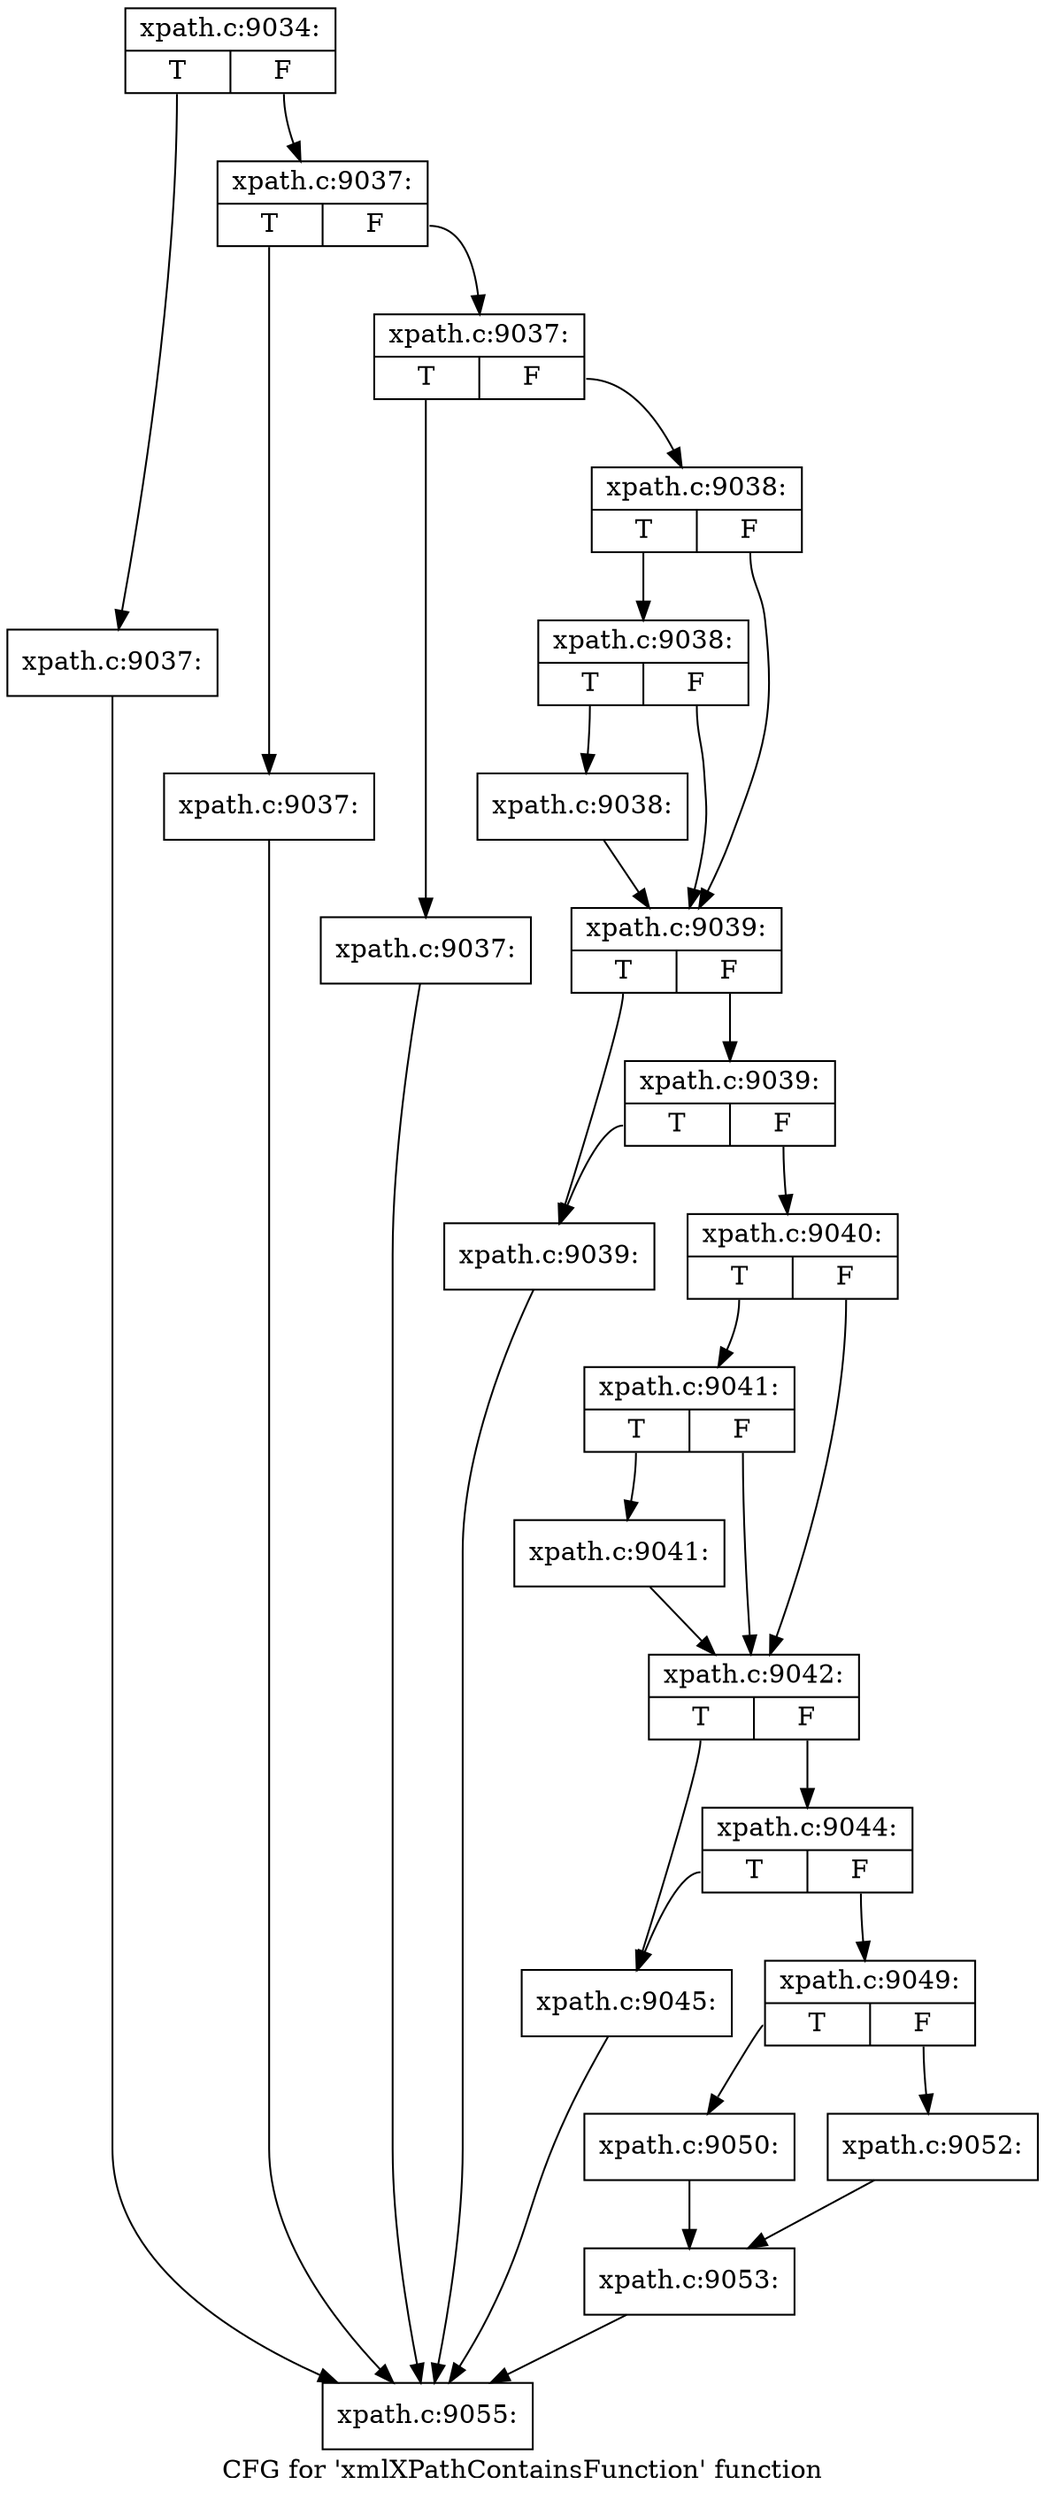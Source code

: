 digraph "CFG for 'xmlXPathContainsFunction' function" {
	label="CFG for 'xmlXPathContainsFunction' function";

	Node0x487abe0 [shape=record,label="{xpath.c:9034:|{<s0>T|<s1>F}}"];
	Node0x487abe0:s0 -> Node0x487ab90;
	Node0x487abe0:s1 -> Node0x4822160;
	Node0x487ab90 [shape=record,label="{xpath.c:9037:}"];
	Node0x487ab90 -> Node0x4879ac0;
	Node0x4822160 [shape=record,label="{xpath.c:9037:|{<s0>T|<s1>F}}"];
	Node0x4822160:s0 -> Node0x4822380;
	Node0x4822160:s1 -> Node0x48223d0;
	Node0x4822380 [shape=record,label="{xpath.c:9037:}"];
	Node0x4822380 -> Node0x4879ac0;
	Node0x48223d0 [shape=record,label="{xpath.c:9037:|{<s0>T|<s1>F}}"];
	Node0x48223d0:s0 -> Node0x4822720;
	Node0x48223d0:s1 -> Node0x4822770;
	Node0x4822720 [shape=record,label="{xpath.c:9037:}"];
	Node0x4822720 -> Node0x4879ac0;
	Node0x4822770 [shape=record,label="{xpath.c:9038:|{<s0>T|<s1>F}}"];
	Node0x4822770:s0 -> Node0x4822ee0;
	Node0x4822770:s1 -> Node0x4822e90;
	Node0x4822ee0 [shape=record,label="{xpath.c:9038:|{<s0>T|<s1>F}}"];
	Node0x4822ee0:s0 -> Node0x4822e40;
	Node0x4822ee0:s1 -> Node0x4822e90;
	Node0x4822e40 [shape=record,label="{xpath.c:9038:}"];
	Node0x4822e40 -> Node0x4822e90;
	Node0x4822e90 [shape=record,label="{xpath.c:9039:|{<s0>T|<s1>F}}"];
	Node0x4822e90:s0 -> Node0x4a752a0;
	Node0x4822e90:s1 -> Node0x4a75340;
	Node0x4a75340 [shape=record,label="{xpath.c:9039:|{<s0>T|<s1>F}}"];
	Node0x4a75340:s0 -> Node0x4a752a0;
	Node0x4a75340:s1 -> Node0x4a752f0;
	Node0x4a752a0 [shape=record,label="{xpath.c:9039:}"];
	Node0x4a752a0 -> Node0x4879ac0;
	Node0x4a752f0 [shape=record,label="{xpath.c:9040:|{<s0>T|<s1>F}}"];
	Node0x4a752f0:s0 -> Node0x4a75eb0;
	Node0x4a752f0:s1 -> Node0x4a75e60;
	Node0x4a75eb0 [shape=record,label="{xpath.c:9041:|{<s0>T|<s1>F}}"];
	Node0x4a75eb0:s0 -> Node0x4a75e10;
	Node0x4a75eb0:s1 -> Node0x4a75e60;
	Node0x4a75e10 [shape=record,label="{xpath.c:9041:}"];
	Node0x4a75e10 -> Node0x4a75e60;
	Node0x4a75e60 [shape=record,label="{xpath.c:9042:|{<s0>T|<s1>F}}"];
	Node0x4a75e60:s0 -> Node0x4a76940;
	Node0x4a75e60:s1 -> Node0x4a769e0;
	Node0x4a769e0 [shape=record,label="{xpath.c:9044:|{<s0>T|<s1>F}}"];
	Node0x4a769e0:s0 -> Node0x4a76940;
	Node0x4a769e0:s1 -> Node0x4a76990;
	Node0x4a76940 [shape=record,label="{xpath.c:9045:}"];
	Node0x4a76940 -> Node0x4879ac0;
	Node0x4a76990 [shape=record,label="{xpath.c:9049:|{<s0>T|<s1>F}}"];
	Node0x4a76990:s0 -> Node0x4a779a0;
	Node0x4a76990:s1 -> Node0x4a77a40;
	Node0x4a779a0 [shape=record,label="{xpath.c:9050:}"];
	Node0x4a779a0 -> Node0x4a779f0;
	Node0x4a77a40 [shape=record,label="{xpath.c:9052:}"];
	Node0x4a77a40 -> Node0x4a779f0;
	Node0x4a779f0 [shape=record,label="{xpath.c:9053:}"];
	Node0x4a779f0 -> Node0x4879ac0;
	Node0x4879ac0 [shape=record,label="{xpath.c:9055:}"];
}
